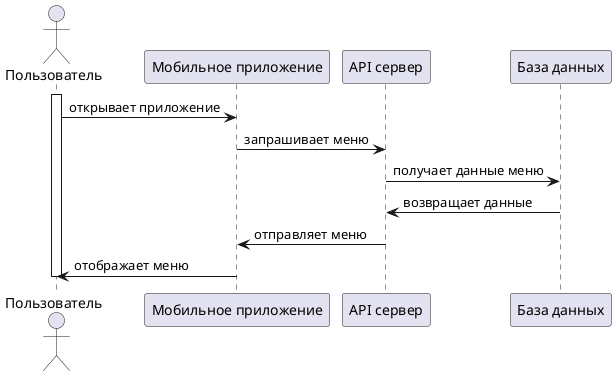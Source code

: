 @startuml
'Диаграмма последовательности — просмотр меню'
actor Пользователь
participant "Мобильное приложение" as App
participant "API сервер" as Server
participant "База данных" as DB
activate Пользователь
Пользователь -> App : открывает приложение
App -> Server : запрашивает меню
Server -> DB : получает данные меню
DB -> Server : возвращает данные
Server -> App : отправляет меню
App -> Пользователь : отображает меню
deactivate Пользователь
@enduml
